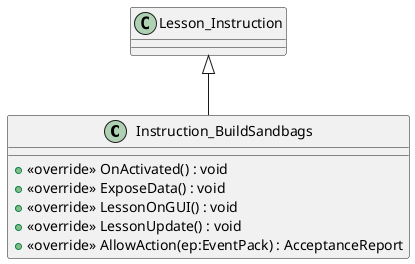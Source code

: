 @startuml
class Instruction_BuildSandbags {
    + <<override>> OnActivated() : void
    + <<override>> ExposeData() : void
    + <<override>> LessonOnGUI() : void
    + <<override>> LessonUpdate() : void
    + <<override>> AllowAction(ep:EventPack) : AcceptanceReport
}
Lesson_Instruction <|-- Instruction_BuildSandbags
@enduml
